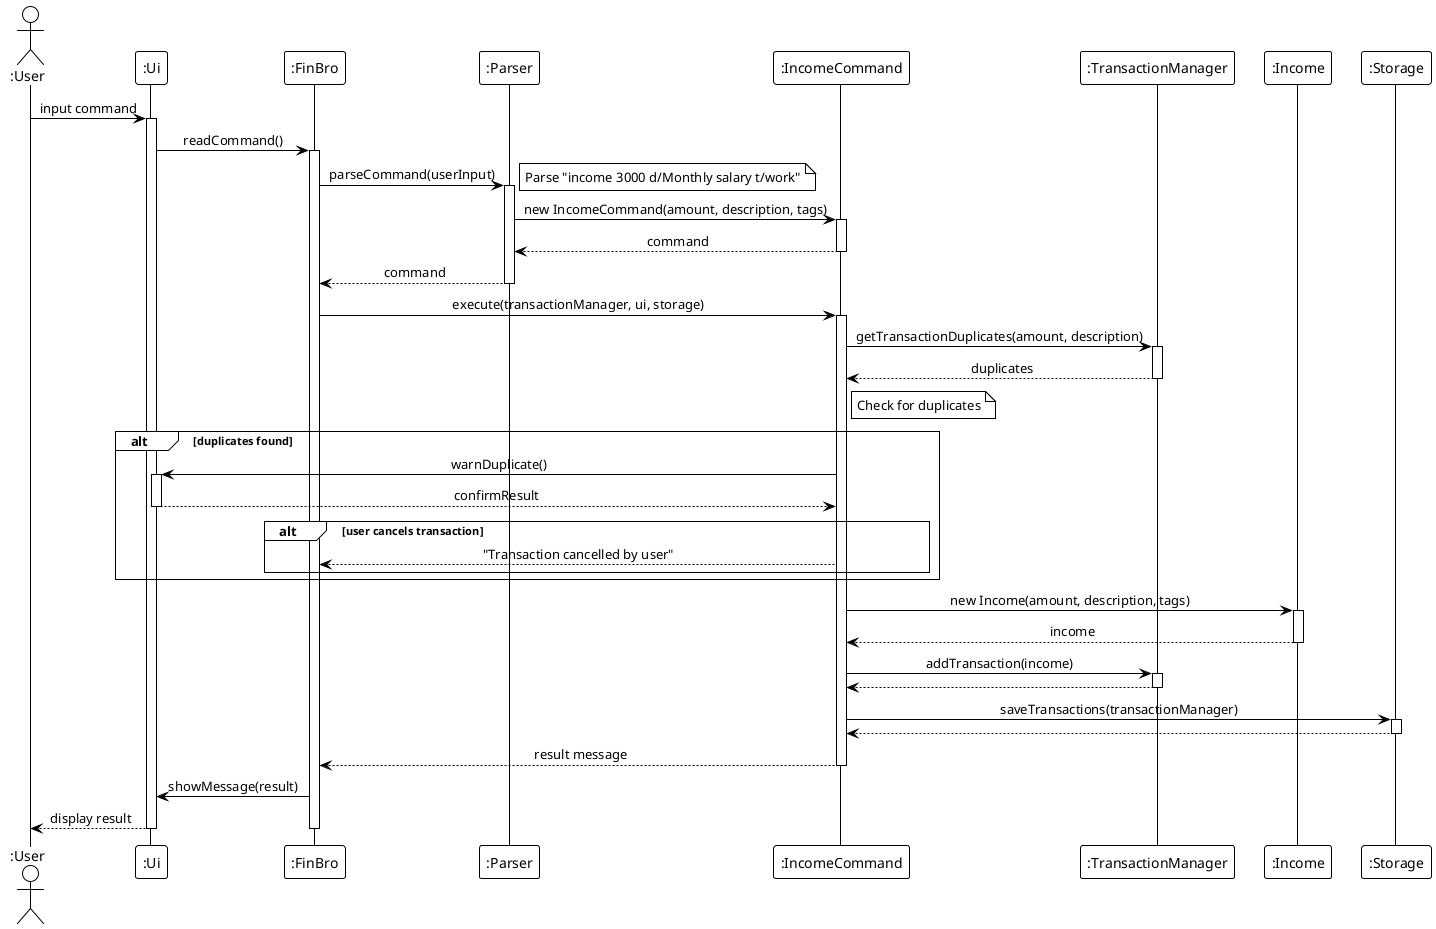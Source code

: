 @startuml
!theme plain
skinparam sequenceMessageAlign center
skinparam responseMessageBelowArrow true

actor ":User" as User
participant ":Ui" as UI
participant ":FinBro" as FinBro
participant ":Parser" as Parser
participant ":IncomeCommand" as IncomeCommand
participant ":TransactionManager" as TransactionMgr
participant ":Income" as Income
participant ":Storage" as Storage

User -> UI : input command
activate UI

UI -> FinBro : readCommand()
activate FinBro

FinBro -> Parser : parseCommand(userInput)
activate Parser
note right: Parse "income 3000 d/Monthly salary t/work"

Parser -> IncomeCommand : new IncomeCommand(amount, description, tags)
activate IncomeCommand
IncomeCommand --> Parser : command
deactivate IncomeCommand
Parser --> FinBro : command
deactivate Parser

FinBro -> IncomeCommand : execute(transactionManager, ui, storage)
activate IncomeCommand

IncomeCommand -> TransactionMgr : getTransactionDuplicates(amount, description)
activate TransactionMgr
TransactionMgr --> IncomeCommand : duplicates
deactivate TransactionMgr

note right of IncomeCommand: Check for duplicates

alt duplicates found
    IncomeCommand -> UI : warnDuplicate()
    activate UI
    UI --> IncomeCommand : confirmResult
    deactivate UI

    alt user cancels transaction
        IncomeCommand --> FinBro : "Transaction cancelled by user"
    end
end

IncomeCommand -> Income : new Income(amount, description, tags)
activate Income
Income --> IncomeCommand : income
deactivate Income

IncomeCommand -> TransactionMgr : addTransaction(income)
activate TransactionMgr
TransactionMgr --> IncomeCommand
deactivate TransactionMgr

IncomeCommand -> Storage : saveTransactions(transactionManager)
activate Storage
Storage --> IncomeCommand
deactivate Storage

IncomeCommand --> FinBro : result message
deactivate IncomeCommand

FinBro -> UI : showMessage(result)
UI --> User : display result
deactivate UI
deactivate FinBro

@enduml